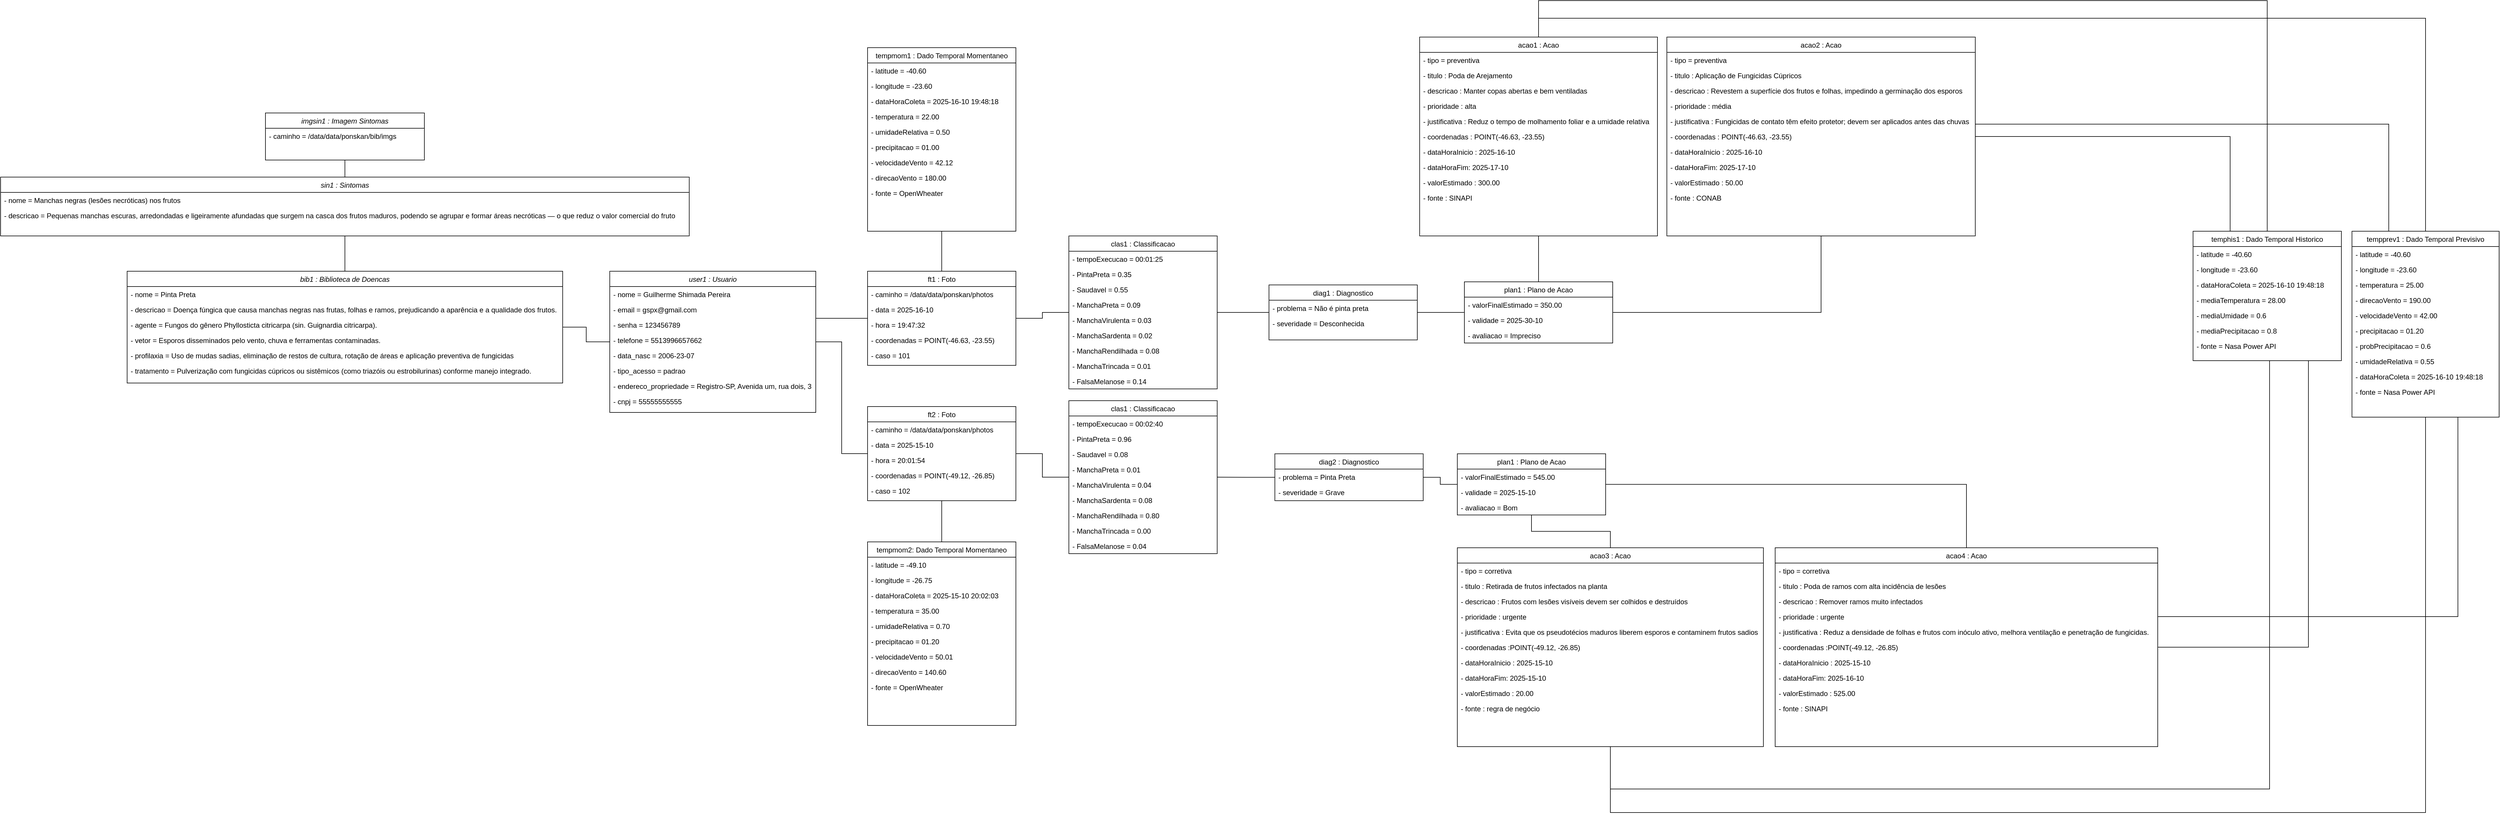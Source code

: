 <mxfile version="28.2.7">
  <diagram id="C5RBs43oDa-KdzZeNtuy" name="Page-1">
    <mxGraphModel dx="5127" dy="3042" grid="1" gridSize="10" guides="1" tooltips="1" connect="1" arrows="1" fold="1" page="1" pageScale="1" pageWidth="827" pageHeight="1169" math="0" shadow="0">
      <root>
        <mxCell id="WIyWlLk6GJQsqaUBKTNV-0" />
        <mxCell id="WIyWlLk6GJQsqaUBKTNV-1" parent="WIyWlLk6GJQsqaUBKTNV-0" />
        <mxCell id="57OLC-S-aYihDI3UGC5i-28" style="edgeStyle=orthogonalEdgeStyle;rounded=0;orthogonalLoop=1;jettySize=auto;html=1;endArrow=none;endFill=0;" parent="WIyWlLk6GJQsqaUBKTNV-1" source="zkfFHV4jXpPFQw0GAbJ--0" target="57OLC-S-aYihDI3UGC5i-22" edge="1">
          <mxGeometry relative="1" as="geometry" />
        </mxCell>
        <mxCell id="QdtZT5HFfQkPyaU6Wwgz-62" value="" style="edgeStyle=orthogonalEdgeStyle;rounded=0;orthogonalLoop=1;jettySize=auto;html=1;endArrow=none;endFill=0;" edge="1" parent="WIyWlLk6GJQsqaUBKTNV-1" source="zkfFHV4jXpPFQw0GAbJ--0" target="QdtZT5HFfQkPyaU6Wwgz-53">
          <mxGeometry relative="1" as="geometry" />
        </mxCell>
        <mxCell id="zkfFHV4jXpPFQw0GAbJ--0" value="user1 : Usuario" style="swimlane;fontStyle=2;align=center;verticalAlign=top;childLayout=stackLayout;horizontal=1;startSize=26;horizontalStack=0;resizeParent=1;resizeLast=0;collapsible=1;marginBottom=0;rounded=0;shadow=0;strokeWidth=1;" parent="WIyWlLk6GJQsqaUBKTNV-1" vertex="1">
          <mxGeometry x="70" y="120" width="350" height="240" as="geometry">
            <mxRectangle x="230" y="140" width="160" height="26" as="alternateBounds" />
          </mxGeometry>
        </mxCell>
        <mxCell id="zkfFHV4jXpPFQw0GAbJ--1" value="- nome = Guilherme Shimada Pereira" style="text;align=left;verticalAlign=top;spacingLeft=4;spacingRight=4;overflow=hidden;rotatable=0;points=[[0,0.5],[1,0.5]];portConstraint=eastwest;" parent="zkfFHV4jXpPFQw0GAbJ--0" vertex="1">
          <mxGeometry y="26" width="350" height="26" as="geometry" />
        </mxCell>
        <mxCell id="zkfFHV4jXpPFQw0GAbJ--2" value="- email = gspx@gmail.com" style="text;align=left;verticalAlign=top;spacingLeft=4;spacingRight=4;overflow=hidden;rotatable=0;points=[[0,0.5],[1,0.5]];portConstraint=eastwest;rounded=0;shadow=0;html=0;" parent="zkfFHV4jXpPFQw0GAbJ--0" vertex="1">
          <mxGeometry y="52" width="350" height="26" as="geometry" />
        </mxCell>
        <mxCell id="zkfFHV4jXpPFQw0GAbJ--3" value="- senha = 123456789" style="text;align=left;verticalAlign=top;spacingLeft=4;spacingRight=4;overflow=hidden;rotatable=0;points=[[0,0.5],[1,0.5]];portConstraint=eastwest;rounded=0;shadow=0;html=0;" parent="zkfFHV4jXpPFQw0GAbJ--0" vertex="1">
          <mxGeometry y="78" width="350" height="26" as="geometry" />
        </mxCell>
        <mxCell id="57OLC-S-aYihDI3UGC5i-0" value="- telefone = 5513996657662" style="text;align=left;verticalAlign=top;spacingLeft=4;spacingRight=4;overflow=hidden;rotatable=0;points=[[0,0.5],[1,0.5]];portConstraint=eastwest;rounded=0;shadow=0;html=0;" parent="zkfFHV4jXpPFQw0GAbJ--0" vertex="1">
          <mxGeometry y="104" width="350" height="26" as="geometry" />
        </mxCell>
        <mxCell id="57OLC-S-aYihDI3UGC5i-1" value="- data_nasc = 2006-23-07" style="text;align=left;verticalAlign=top;spacingLeft=4;spacingRight=4;overflow=hidden;rotatable=0;points=[[0,0.5],[1,0.5]];portConstraint=eastwest;rounded=0;shadow=0;html=0;" parent="zkfFHV4jXpPFQw0GAbJ--0" vertex="1">
          <mxGeometry y="130" width="350" height="26" as="geometry" />
        </mxCell>
        <mxCell id="57OLC-S-aYihDI3UGC5i-2" value="- tipo_acesso = padrao" style="text;align=left;verticalAlign=top;spacingLeft=4;spacingRight=4;overflow=hidden;rotatable=0;points=[[0,0.5],[1,0.5]];portConstraint=eastwest;rounded=0;shadow=0;html=0;" parent="zkfFHV4jXpPFQw0GAbJ--0" vertex="1">
          <mxGeometry y="156" width="350" height="26" as="geometry" />
        </mxCell>
        <mxCell id="57OLC-S-aYihDI3UGC5i-5" value="- endereco_propriedade = Registro-SP, Avenida um, rua dois, 3" style="text;align=left;verticalAlign=top;spacingLeft=4;spacingRight=4;overflow=hidden;rotatable=0;points=[[0,0.5],[1,0.5]];portConstraint=eastwest;rounded=0;shadow=0;html=0;" parent="zkfFHV4jXpPFQw0GAbJ--0" vertex="1">
          <mxGeometry y="182" width="350" height="26" as="geometry" />
        </mxCell>
        <mxCell id="57OLC-S-aYihDI3UGC5i-3" value="- cnpj = 55555555555" style="text;align=left;verticalAlign=top;spacingLeft=4;spacingRight=4;overflow=hidden;rotatable=0;points=[[0,0.5],[1,0.5]];portConstraint=eastwest;rounded=0;shadow=0;html=0;" parent="zkfFHV4jXpPFQw0GAbJ--0" vertex="1">
          <mxGeometry y="208" width="350" height="26" as="geometry" />
        </mxCell>
        <mxCell id="57OLC-S-aYihDI3UGC5i-18" value="" style="edgeStyle=orthogonalEdgeStyle;rounded=0;orthogonalLoop=1;jettySize=auto;html=1;endArrow=none;endFill=0;" parent="WIyWlLk6GJQsqaUBKTNV-1" source="zkfFHV4jXpPFQw0GAbJ--17" target="57OLC-S-aYihDI3UGC5i-12" edge="1">
          <mxGeometry relative="1" as="geometry" />
        </mxCell>
        <mxCell id="57OLC-S-aYihDI3UGC5i-63" value="" style="edgeStyle=orthogonalEdgeStyle;rounded=0;orthogonalLoop=1;jettySize=auto;html=1;endArrow=none;endFill=0;" parent="WIyWlLk6GJQsqaUBKTNV-1" source="zkfFHV4jXpPFQw0GAbJ--17" target="57OLC-S-aYihDI3UGC5i-57" edge="1">
          <mxGeometry relative="1" as="geometry" />
        </mxCell>
        <mxCell id="zkfFHV4jXpPFQw0GAbJ--17" value="ft1 : Foto" style="swimlane;fontStyle=0;align=center;verticalAlign=top;childLayout=stackLayout;horizontal=1;startSize=26;horizontalStack=0;resizeParent=1;resizeLast=0;collapsible=1;marginBottom=0;rounded=0;shadow=0;strokeWidth=1;" parent="WIyWlLk6GJQsqaUBKTNV-1" vertex="1">
          <mxGeometry x="508" y="120" width="252" height="160" as="geometry">
            <mxRectangle x="550" y="140" width="160" height="26" as="alternateBounds" />
          </mxGeometry>
        </mxCell>
        <mxCell id="zkfFHV4jXpPFQw0GAbJ--18" value="- caminho = /data/data/ponskan/photos" style="text;align=left;verticalAlign=top;spacingLeft=4;spacingRight=4;overflow=hidden;rotatable=0;points=[[0,0.5],[1,0.5]];portConstraint=eastwest;" parent="zkfFHV4jXpPFQw0GAbJ--17" vertex="1">
          <mxGeometry y="26" width="252" height="26" as="geometry" />
        </mxCell>
        <mxCell id="zkfFHV4jXpPFQw0GAbJ--19" value="- data = 2025-16-10" style="text;align=left;verticalAlign=top;spacingLeft=4;spacingRight=4;overflow=hidden;rotatable=0;points=[[0,0.5],[1,0.5]];portConstraint=eastwest;rounded=0;shadow=0;html=0;" parent="zkfFHV4jXpPFQw0GAbJ--17" vertex="1">
          <mxGeometry y="52" width="252" height="26" as="geometry" />
        </mxCell>
        <mxCell id="zkfFHV4jXpPFQw0GAbJ--20" value="- hora = 19:47:32" style="text;align=left;verticalAlign=top;spacingLeft=4;spacingRight=4;overflow=hidden;rotatable=0;points=[[0,0.5],[1,0.5]];portConstraint=eastwest;rounded=0;shadow=0;html=0;" parent="zkfFHV4jXpPFQw0GAbJ--17" vertex="1">
          <mxGeometry y="78" width="252" height="26" as="geometry" />
        </mxCell>
        <mxCell id="zkfFHV4jXpPFQw0GAbJ--21" value="- coordenadas = POINT(-46.63, -23.55)" style="text;align=left;verticalAlign=top;spacingLeft=4;spacingRight=4;overflow=hidden;rotatable=0;points=[[0,0.5],[1,0.5]];portConstraint=eastwest;rounded=0;shadow=0;html=0;" parent="zkfFHV4jXpPFQw0GAbJ--17" vertex="1">
          <mxGeometry y="104" width="252" height="26" as="geometry" />
        </mxCell>
        <mxCell id="zkfFHV4jXpPFQw0GAbJ--22" value="- caso = 101" style="text;align=left;verticalAlign=top;spacingLeft=4;spacingRight=4;overflow=hidden;rotatable=0;points=[[0,0.5],[1,0.5]];portConstraint=eastwest;rounded=0;shadow=0;html=0;" parent="zkfFHV4jXpPFQw0GAbJ--17" vertex="1">
          <mxGeometry y="130" width="252" height="26" as="geometry" />
        </mxCell>
        <mxCell id="zkfFHV4jXpPFQw0GAbJ--26" value="" style="endArrow=none;shadow=0;strokeWidth=1;rounded=0;curved=0;endFill=0;edgeStyle=elbowEdgeStyle;elbow=vertical;" parent="WIyWlLk6GJQsqaUBKTNV-1" source="zkfFHV4jXpPFQw0GAbJ--0" target="zkfFHV4jXpPFQw0GAbJ--17" edge="1">
          <mxGeometry x="0.5" y="41" relative="1" as="geometry">
            <mxPoint x="380" y="192" as="sourcePoint" />
            <mxPoint x="540" y="192" as="targetPoint" />
            <mxPoint x="-40" y="32" as="offset" />
          </mxGeometry>
        </mxCell>
        <mxCell id="57OLC-S-aYihDI3UGC5i-48" value="" style="edgeStyle=orthogonalEdgeStyle;rounded=0;orthogonalLoop=1;jettySize=auto;html=1;endArrow=none;endFill=0;" parent="WIyWlLk6GJQsqaUBKTNV-1" source="57OLC-S-aYihDI3UGC5i-12" target="57OLC-S-aYihDI3UGC5i-39" edge="1">
          <mxGeometry relative="1" as="geometry" />
        </mxCell>
        <mxCell id="57OLC-S-aYihDI3UGC5i-12" value="clas1 : Classificacao" style="swimlane;fontStyle=0;align=center;verticalAlign=top;childLayout=stackLayout;horizontal=1;startSize=26;horizontalStack=0;resizeParent=1;resizeLast=0;collapsible=1;marginBottom=0;rounded=0;shadow=0;strokeWidth=1;" parent="WIyWlLk6GJQsqaUBKTNV-1" vertex="1">
          <mxGeometry x="850" y="60" width="252" height="260" as="geometry">
            <mxRectangle x="550" y="140" width="160" height="26" as="alternateBounds" />
          </mxGeometry>
        </mxCell>
        <mxCell id="57OLC-S-aYihDI3UGC5i-13" value="- tempoExecucao = 00:01:25" style="text;align=left;verticalAlign=top;spacingLeft=4;spacingRight=4;overflow=hidden;rotatable=0;points=[[0,0.5],[1,0.5]];portConstraint=eastwest;" parent="57OLC-S-aYihDI3UGC5i-12" vertex="1">
          <mxGeometry y="26" width="252" height="26" as="geometry" />
        </mxCell>
        <mxCell id="57OLC-S-aYihDI3UGC5i-14" value="- PintaPreta = 0.35" style="text;align=left;verticalAlign=top;spacingLeft=4;spacingRight=4;overflow=hidden;rotatable=0;points=[[0,0.5],[1,0.5]];portConstraint=eastwest;rounded=0;shadow=0;html=0;" parent="57OLC-S-aYihDI3UGC5i-12" vertex="1">
          <mxGeometry y="52" width="252" height="26" as="geometry" />
        </mxCell>
        <mxCell id="57OLC-S-aYihDI3UGC5i-55" value="- Saudavel = 0.55" style="text;align=left;verticalAlign=top;spacingLeft=4;spacingRight=4;overflow=hidden;rotatable=0;points=[[0,0.5],[1,0.5]];portConstraint=eastwest;rounded=0;shadow=0;html=0;" parent="57OLC-S-aYihDI3UGC5i-12" vertex="1">
          <mxGeometry y="78" width="252" height="26" as="geometry" />
        </mxCell>
        <mxCell id="57OLC-S-aYihDI3UGC5i-15" value="- ManchaPreta = 0.09" style="text;align=left;verticalAlign=top;spacingLeft=4;spacingRight=4;overflow=hidden;rotatable=0;points=[[0,0.5],[1,0.5]];portConstraint=eastwest;rounded=0;shadow=0;html=0;" parent="57OLC-S-aYihDI3UGC5i-12" vertex="1">
          <mxGeometry y="104" width="252" height="26" as="geometry" />
        </mxCell>
        <mxCell id="57OLC-S-aYihDI3UGC5i-16" value="- ManchaVirulenta = 0.03" style="text;align=left;verticalAlign=top;spacingLeft=4;spacingRight=4;overflow=hidden;rotatable=0;points=[[0,0.5],[1,0.5]];portConstraint=eastwest;rounded=0;shadow=0;html=0;" parent="57OLC-S-aYihDI3UGC5i-12" vertex="1">
          <mxGeometry y="130" width="252" height="26" as="geometry" />
        </mxCell>
        <mxCell id="57OLC-S-aYihDI3UGC5i-17" value="- ManchaSardenta = 0.02" style="text;align=left;verticalAlign=top;spacingLeft=4;spacingRight=4;overflow=hidden;rotatable=0;points=[[0,0.5],[1,0.5]];portConstraint=eastwest;rounded=0;shadow=0;html=0;" parent="57OLC-S-aYihDI3UGC5i-12" vertex="1">
          <mxGeometry y="156" width="252" height="26" as="geometry" />
        </mxCell>
        <mxCell id="57OLC-S-aYihDI3UGC5i-19" value="- ManchaRendilhada = 0.08" style="text;align=left;verticalAlign=top;spacingLeft=4;spacingRight=4;overflow=hidden;rotatable=0;points=[[0,0.5],[1,0.5]];portConstraint=eastwest;rounded=0;shadow=0;html=0;" parent="57OLC-S-aYihDI3UGC5i-12" vertex="1">
          <mxGeometry y="182" width="252" height="26" as="geometry" />
        </mxCell>
        <mxCell id="57OLC-S-aYihDI3UGC5i-20" value="- ManchaTrincada = 0.01" style="text;align=left;verticalAlign=top;spacingLeft=4;spacingRight=4;overflow=hidden;rotatable=0;points=[[0,0.5],[1,0.5]];portConstraint=eastwest;rounded=0;shadow=0;html=0;" parent="57OLC-S-aYihDI3UGC5i-12" vertex="1">
          <mxGeometry y="208" width="252" height="26" as="geometry" />
        </mxCell>
        <mxCell id="57OLC-S-aYihDI3UGC5i-21" value="- FalsaMelanose = 0.14" style="text;align=left;verticalAlign=top;spacingLeft=4;spacingRight=4;overflow=hidden;rotatable=0;points=[[0,0.5],[1,0.5]];portConstraint=eastwest;rounded=0;shadow=0;html=0;" parent="57OLC-S-aYihDI3UGC5i-12" vertex="1">
          <mxGeometry y="234" width="252" height="26" as="geometry" />
        </mxCell>
        <mxCell id="57OLC-S-aYihDI3UGC5i-82" style="edgeStyle=orthogonalEdgeStyle;rounded=0;orthogonalLoop=1;jettySize=auto;html=1;endArrow=none;endFill=0;" parent="WIyWlLk6GJQsqaUBKTNV-1" source="57OLC-S-aYihDI3UGC5i-22" target="57OLC-S-aYihDI3UGC5i-70" edge="1">
          <mxGeometry relative="1" as="geometry" />
        </mxCell>
        <mxCell id="57OLC-S-aYihDI3UGC5i-22" value="ft2 : Foto" style="swimlane;fontStyle=0;align=center;verticalAlign=top;childLayout=stackLayout;horizontal=1;startSize=26;horizontalStack=0;resizeParent=1;resizeLast=0;collapsible=1;marginBottom=0;rounded=0;shadow=0;strokeWidth=1;" parent="WIyWlLk6GJQsqaUBKTNV-1" vertex="1">
          <mxGeometry x="508" y="350" width="252" height="160" as="geometry">
            <mxRectangle x="550" y="140" width="160" height="26" as="alternateBounds" />
          </mxGeometry>
        </mxCell>
        <mxCell id="57OLC-S-aYihDI3UGC5i-23" value="- caminho = /data/data/ponskan/photos" style="text;align=left;verticalAlign=top;spacingLeft=4;spacingRight=4;overflow=hidden;rotatable=0;points=[[0,0.5],[1,0.5]];portConstraint=eastwest;" parent="57OLC-S-aYihDI3UGC5i-22" vertex="1">
          <mxGeometry y="26" width="252" height="26" as="geometry" />
        </mxCell>
        <mxCell id="57OLC-S-aYihDI3UGC5i-24" value="- data = 2025-15-10" style="text;align=left;verticalAlign=top;spacingLeft=4;spacingRight=4;overflow=hidden;rotatable=0;points=[[0,0.5],[1,0.5]];portConstraint=eastwest;rounded=0;shadow=0;html=0;" parent="57OLC-S-aYihDI3UGC5i-22" vertex="1">
          <mxGeometry y="52" width="252" height="26" as="geometry" />
        </mxCell>
        <mxCell id="57OLC-S-aYihDI3UGC5i-25" value="- hora = 20:01:54" style="text;align=left;verticalAlign=top;spacingLeft=4;spacingRight=4;overflow=hidden;rotatable=0;points=[[0,0.5],[1,0.5]];portConstraint=eastwest;rounded=0;shadow=0;html=0;" parent="57OLC-S-aYihDI3UGC5i-22" vertex="1">
          <mxGeometry y="78" width="252" height="26" as="geometry" />
        </mxCell>
        <mxCell id="57OLC-S-aYihDI3UGC5i-26" value="- coordenadas = POINT(-49.12, -26.85)" style="text;align=left;verticalAlign=top;spacingLeft=4;spacingRight=4;overflow=hidden;rotatable=0;points=[[0,0.5],[1,0.5]];portConstraint=eastwest;rounded=0;shadow=0;html=0;" parent="57OLC-S-aYihDI3UGC5i-22" vertex="1">
          <mxGeometry y="104" width="252" height="26" as="geometry" />
        </mxCell>
        <mxCell id="57OLC-S-aYihDI3UGC5i-27" value="- caso = 102" style="text;align=left;verticalAlign=top;spacingLeft=4;spacingRight=4;overflow=hidden;rotatable=0;points=[[0,0.5],[1,0.5]];portConstraint=eastwest;rounded=0;shadow=0;html=0;" parent="57OLC-S-aYihDI3UGC5i-22" vertex="1">
          <mxGeometry y="130" width="252" height="26" as="geometry" />
        </mxCell>
        <mxCell id="57OLC-S-aYihDI3UGC5i-29" value="clas1 : Classificacao" style="swimlane;fontStyle=0;align=center;verticalAlign=top;childLayout=stackLayout;horizontal=1;startSize=26;horizontalStack=0;resizeParent=1;resizeLast=0;collapsible=1;marginBottom=0;rounded=0;shadow=0;strokeWidth=1;" parent="WIyWlLk6GJQsqaUBKTNV-1" vertex="1">
          <mxGeometry x="850" y="340" width="252" height="260" as="geometry">
            <mxRectangle x="550" y="140" width="160" height="26" as="alternateBounds" />
          </mxGeometry>
        </mxCell>
        <mxCell id="57OLC-S-aYihDI3UGC5i-30" value="- tempoExecucao = 00:02:40" style="text;align=left;verticalAlign=top;spacingLeft=4;spacingRight=4;overflow=hidden;rotatable=0;points=[[0,0.5],[1,0.5]];portConstraint=eastwest;" parent="57OLC-S-aYihDI3UGC5i-29" vertex="1">
          <mxGeometry y="26" width="252" height="26" as="geometry" />
        </mxCell>
        <mxCell id="57OLC-S-aYihDI3UGC5i-31" value="- PintaPreta = 0.96" style="text;align=left;verticalAlign=top;spacingLeft=4;spacingRight=4;overflow=hidden;rotatable=0;points=[[0,0.5],[1,0.5]];portConstraint=eastwest;rounded=0;shadow=0;html=0;" parent="57OLC-S-aYihDI3UGC5i-29" vertex="1">
          <mxGeometry y="52" width="252" height="26" as="geometry" />
        </mxCell>
        <mxCell id="57OLC-S-aYihDI3UGC5i-56" value="- Saudavel = 0.08" style="text;align=left;verticalAlign=top;spacingLeft=4;spacingRight=4;overflow=hidden;rotatable=0;points=[[0,0.5],[1,0.5]];portConstraint=eastwest;rounded=0;shadow=0;html=0;" parent="57OLC-S-aYihDI3UGC5i-29" vertex="1">
          <mxGeometry y="78" width="252" height="26" as="geometry" />
        </mxCell>
        <mxCell id="57OLC-S-aYihDI3UGC5i-32" value="- ManchaPreta = 0.01" style="text;align=left;verticalAlign=top;spacingLeft=4;spacingRight=4;overflow=hidden;rotatable=0;points=[[0,0.5],[1,0.5]];portConstraint=eastwest;rounded=0;shadow=0;html=0;" parent="57OLC-S-aYihDI3UGC5i-29" vertex="1">
          <mxGeometry y="104" width="252" height="26" as="geometry" />
        </mxCell>
        <mxCell id="57OLC-S-aYihDI3UGC5i-33" value="- ManchaVirulenta = 0.04" style="text;align=left;verticalAlign=top;spacingLeft=4;spacingRight=4;overflow=hidden;rotatable=0;points=[[0,0.5],[1,0.5]];portConstraint=eastwest;rounded=0;shadow=0;html=0;" parent="57OLC-S-aYihDI3UGC5i-29" vertex="1">
          <mxGeometry y="130" width="252" height="26" as="geometry" />
        </mxCell>
        <mxCell id="57OLC-S-aYihDI3UGC5i-34" value="- ManchaSardenta = 0.08" style="text;align=left;verticalAlign=top;spacingLeft=4;spacingRight=4;overflow=hidden;rotatable=0;points=[[0,0.5],[1,0.5]];portConstraint=eastwest;rounded=0;shadow=0;html=0;" parent="57OLC-S-aYihDI3UGC5i-29" vertex="1">
          <mxGeometry y="156" width="252" height="26" as="geometry" />
        </mxCell>
        <mxCell id="57OLC-S-aYihDI3UGC5i-35" value="- ManchaRendilhada = 0.80" style="text;align=left;verticalAlign=top;spacingLeft=4;spacingRight=4;overflow=hidden;rotatable=0;points=[[0,0.5],[1,0.5]];portConstraint=eastwest;rounded=0;shadow=0;html=0;" parent="57OLC-S-aYihDI3UGC5i-29" vertex="1">
          <mxGeometry y="182" width="252" height="26" as="geometry" />
        </mxCell>
        <mxCell id="57OLC-S-aYihDI3UGC5i-36" value="- ManchaTrincada = 0.00" style="text;align=left;verticalAlign=top;spacingLeft=4;spacingRight=4;overflow=hidden;rotatable=0;points=[[0,0.5],[1,0.5]];portConstraint=eastwest;rounded=0;shadow=0;html=0;" parent="57OLC-S-aYihDI3UGC5i-29" vertex="1">
          <mxGeometry y="208" width="252" height="26" as="geometry" />
        </mxCell>
        <mxCell id="57OLC-S-aYihDI3UGC5i-37" value="- FalsaMelanose = 0.04" style="text;align=left;verticalAlign=top;spacingLeft=4;spacingRight=4;overflow=hidden;rotatable=0;points=[[0,0.5],[1,0.5]];portConstraint=eastwest;rounded=0;shadow=0;html=0;" parent="57OLC-S-aYihDI3UGC5i-29" vertex="1">
          <mxGeometry y="234" width="252" height="26" as="geometry" />
        </mxCell>
        <mxCell id="57OLC-S-aYihDI3UGC5i-38" value="" style="edgeStyle=orthogonalEdgeStyle;rounded=0;orthogonalLoop=1;jettySize=auto;html=1;endArrow=none;endFill=0;" parent="WIyWlLk6GJQsqaUBKTNV-1" source="57OLC-S-aYihDI3UGC5i-22" target="57OLC-S-aYihDI3UGC5i-29" edge="1">
          <mxGeometry relative="1" as="geometry">
            <mxPoint x="820" y="200" as="sourcePoint" />
            <mxPoint x="910" y="200" as="targetPoint" />
          </mxGeometry>
        </mxCell>
        <mxCell id="57OLC-S-aYihDI3UGC5i-87" value="" style="edgeStyle=orthogonalEdgeStyle;rounded=0;orthogonalLoop=1;jettySize=auto;html=1;endArrow=none;endFill=0;" parent="WIyWlLk6GJQsqaUBKTNV-1" source="57OLC-S-aYihDI3UGC5i-39" target="57OLC-S-aYihDI3UGC5i-84" edge="1">
          <mxGeometry relative="1" as="geometry" />
        </mxCell>
        <mxCell id="57OLC-S-aYihDI3UGC5i-39" value="diag1 : Diagnostico" style="swimlane;fontStyle=0;align=center;verticalAlign=top;childLayout=stackLayout;horizontal=1;startSize=26;horizontalStack=0;resizeParent=1;resizeLast=0;collapsible=1;marginBottom=0;rounded=0;shadow=0;strokeWidth=1;" parent="WIyWlLk6GJQsqaUBKTNV-1" vertex="1">
          <mxGeometry x="1190" y="143.25" width="252" height="93.5" as="geometry">
            <mxRectangle x="550" y="140" width="160" height="26" as="alternateBounds" />
          </mxGeometry>
        </mxCell>
        <mxCell id="57OLC-S-aYihDI3UGC5i-40" value="- problema = Não é pinta preta" style="text;align=left;verticalAlign=top;spacingLeft=4;spacingRight=4;overflow=hidden;rotatable=0;points=[[0,0.5],[1,0.5]];portConstraint=eastwest;" parent="57OLC-S-aYihDI3UGC5i-39" vertex="1">
          <mxGeometry y="26" width="252" height="26" as="geometry" />
        </mxCell>
        <mxCell id="57OLC-S-aYihDI3UGC5i-41" value="- severidade = Desconhecida" style="text;align=left;verticalAlign=top;spacingLeft=4;spacingRight=4;overflow=hidden;rotatable=0;points=[[0,0.5],[1,0.5]];portConstraint=eastwest;rounded=0;shadow=0;html=0;" parent="57OLC-S-aYihDI3UGC5i-39" vertex="1">
          <mxGeometry y="52" width="252" height="26" as="geometry" />
        </mxCell>
        <mxCell id="57OLC-S-aYihDI3UGC5i-52" style="edgeStyle=orthogonalEdgeStyle;rounded=0;orthogonalLoop=1;jettySize=auto;html=1;endArrow=none;endFill=0;" parent="WIyWlLk6GJQsqaUBKTNV-1" source="57OLC-S-aYihDI3UGC5i-49" target="57OLC-S-aYihDI3UGC5i-29" edge="1">
          <mxGeometry relative="1" as="geometry" />
        </mxCell>
        <mxCell id="57OLC-S-aYihDI3UGC5i-49" value="diag2 : Diagnostico" style="swimlane;fontStyle=0;align=center;verticalAlign=top;childLayout=stackLayout;horizontal=1;startSize=26;horizontalStack=0;resizeParent=1;resizeLast=0;collapsible=1;marginBottom=0;rounded=0;shadow=0;strokeWidth=1;" parent="WIyWlLk6GJQsqaUBKTNV-1" vertex="1">
          <mxGeometry x="1200" y="430.25" width="252" height="79.75" as="geometry">
            <mxRectangle x="550" y="140" width="160" height="26" as="alternateBounds" />
          </mxGeometry>
        </mxCell>
        <mxCell id="57OLC-S-aYihDI3UGC5i-50" value="- problema = Pinta Preta" style="text;align=left;verticalAlign=top;spacingLeft=4;spacingRight=4;overflow=hidden;rotatable=0;points=[[0,0.5],[1,0.5]];portConstraint=eastwest;" parent="57OLC-S-aYihDI3UGC5i-49" vertex="1">
          <mxGeometry y="26" width="252" height="26" as="geometry" />
        </mxCell>
        <mxCell id="57OLC-S-aYihDI3UGC5i-51" value="- severidade = Grave" style="text;align=left;verticalAlign=top;spacingLeft=4;spacingRight=4;overflow=hidden;rotatable=0;points=[[0,0.5],[1,0.5]];portConstraint=eastwest;rounded=0;shadow=0;html=0;" parent="57OLC-S-aYihDI3UGC5i-49" vertex="1">
          <mxGeometry y="52" width="252" height="26" as="geometry" />
        </mxCell>
        <mxCell id="57OLC-S-aYihDI3UGC5i-57" value="tempmom1 : Dado Temporal Momentaneo" style="swimlane;fontStyle=0;align=center;verticalAlign=top;childLayout=stackLayout;horizontal=1;startSize=26;horizontalStack=0;resizeParent=1;resizeLast=0;collapsible=1;marginBottom=0;rounded=0;shadow=0;strokeWidth=1;" parent="WIyWlLk6GJQsqaUBKTNV-1" vertex="1">
          <mxGeometry x="508" y="-260" width="252" height="312" as="geometry">
            <mxRectangle x="550" y="140" width="160" height="26" as="alternateBounds" />
          </mxGeometry>
        </mxCell>
        <mxCell id="57OLC-S-aYihDI3UGC5i-58" value="- latitude = -40.60" style="text;align=left;verticalAlign=top;spacingLeft=4;spacingRight=4;overflow=hidden;rotatable=0;points=[[0,0.5],[1,0.5]];portConstraint=eastwest;" parent="57OLC-S-aYihDI3UGC5i-57" vertex="1">
          <mxGeometry y="26" width="252" height="26" as="geometry" />
        </mxCell>
        <mxCell id="57OLC-S-aYihDI3UGC5i-59" value="- longitude = -23.60" style="text;align=left;verticalAlign=top;spacingLeft=4;spacingRight=4;overflow=hidden;rotatable=0;points=[[0,0.5],[1,0.5]];portConstraint=eastwest;rounded=0;shadow=0;html=0;" parent="57OLC-S-aYihDI3UGC5i-57" vertex="1">
          <mxGeometry y="52" width="252" height="26" as="geometry" />
        </mxCell>
        <mxCell id="57OLC-S-aYihDI3UGC5i-60" value="- dataHoraColeta = 2025-16-10 19:48:18" style="text;align=left;verticalAlign=top;spacingLeft=4;spacingRight=4;overflow=hidden;rotatable=0;points=[[0,0.5],[1,0.5]];portConstraint=eastwest;rounded=0;shadow=0;html=0;" parent="57OLC-S-aYihDI3UGC5i-57" vertex="1">
          <mxGeometry y="78" width="252" height="26" as="geometry" />
        </mxCell>
        <mxCell id="57OLC-S-aYihDI3UGC5i-62" value="- temperatura = 22.00" style="text;align=left;verticalAlign=top;spacingLeft=4;spacingRight=4;overflow=hidden;rotatable=0;points=[[0,0.5],[1,0.5]];portConstraint=eastwest;rounded=0;shadow=0;html=0;" parent="57OLC-S-aYihDI3UGC5i-57" vertex="1">
          <mxGeometry y="104" width="252" height="26" as="geometry" />
        </mxCell>
        <mxCell id="57OLC-S-aYihDI3UGC5i-64" value="- umidadeRelativa = 0.50" style="text;align=left;verticalAlign=top;spacingLeft=4;spacingRight=4;overflow=hidden;rotatable=0;points=[[0,0.5],[1,0.5]];portConstraint=eastwest;rounded=0;shadow=0;html=0;" parent="57OLC-S-aYihDI3UGC5i-57" vertex="1">
          <mxGeometry y="130" width="252" height="26" as="geometry" />
        </mxCell>
        <mxCell id="57OLC-S-aYihDI3UGC5i-65" value="- precipitacao = 01.00" style="text;align=left;verticalAlign=top;spacingLeft=4;spacingRight=4;overflow=hidden;rotatable=0;points=[[0,0.5],[1,0.5]];portConstraint=eastwest;rounded=0;shadow=0;html=0;" parent="57OLC-S-aYihDI3UGC5i-57" vertex="1">
          <mxGeometry y="156" width="252" height="26" as="geometry" />
        </mxCell>
        <mxCell id="57OLC-S-aYihDI3UGC5i-66" value="- velocidadeVento = 42.12" style="text;align=left;verticalAlign=top;spacingLeft=4;spacingRight=4;overflow=hidden;rotatable=0;points=[[0,0.5],[1,0.5]];portConstraint=eastwest;rounded=0;shadow=0;html=0;" parent="57OLC-S-aYihDI3UGC5i-57" vertex="1">
          <mxGeometry y="182" width="252" height="26" as="geometry" />
        </mxCell>
        <mxCell id="57OLC-S-aYihDI3UGC5i-67" value="- direcaoVento = 180.00" style="text;align=left;verticalAlign=top;spacingLeft=4;spacingRight=4;overflow=hidden;rotatable=0;points=[[0,0.5],[1,0.5]];portConstraint=eastwest;rounded=0;shadow=0;html=0;" parent="57OLC-S-aYihDI3UGC5i-57" vertex="1">
          <mxGeometry y="208" width="252" height="26" as="geometry" />
        </mxCell>
        <mxCell id="57OLC-S-aYihDI3UGC5i-69" value="- fonte = OpenWheater" style="text;align=left;verticalAlign=top;spacingLeft=4;spacingRight=4;overflow=hidden;rotatable=0;points=[[0,0.5],[1,0.5]];portConstraint=eastwest;rounded=0;shadow=0;html=0;" parent="57OLC-S-aYihDI3UGC5i-57" vertex="1">
          <mxGeometry y="234" width="252" height="26" as="geometry" />
        </mxCell>
        <mxCell id="57OLC-S-aYihDI3UGC5i-70" value="tempmom2: Dado Temporal Momentaneo" style="swimlane;fontStyle=0;align=center;verticalAlign=top;childLayout=stackLayout;horizontal=1;startSize=26;horizontalStack=0;resizeParent=1;resizeLast=0;collapsible=1;marginBottom=0;rounded=0;shadow=0;strokeWidth=1;" parent="WIyWlLk6GJQsqaUBKTNV-1" vertex="1">
          <mxGeometry x="508" y="580" width="252" height="312" as="geometry">
            <mxRectangle x="550" y="140" width="160" height="26" as="alternateBounds" />
          </mxGeometry>
        </mxCell>
        <mxCell id="57OLC-S-aYihDI3UGC5i-71" value="- latitude = -49.10" style="text;align=left;verticalAlign=top;spacingLeft=4;spacingRight=4;overflow=hidden;rotatable=0;points=[[0,0.5],[1,0.5]];portConstraint=eastwest;" parent="57OLC-S-aYihDI3UGC5i-70" vertex="1">
          <mxGeometry y="26" width="252" height="26" as="geometry" />
        </mxCell>
        <mxCell id="57OLC-S-aYihDI3UGC5i-72" value="- longitude = -26.75" style="text;align=left;verticalAlign=top;spacingLeft=4;spacingRight=4;overflow=hidden;rotatable=0;points=[[0,0.5],[1,0.5]];portConstraint=eastwest;rounded=0;shadow=0;html=0;" parent="57OLC-S-aYihDI3UGC5i-70" vertex="1">
          <mxGeometry y="52" width="252" height="26" as="geometry" />
        </mxCell>
        <mxCell id="57OLC-S-aYihDI3UGC5i-73" value="- dataHoraColeta = 2025-15-10 20:02:03" style="text;align=left;verticalAlign=top;spacingLeft=4;spacingRight=4;overflow=hidden;rotatable=0;points=[[0,0.5],[1,0.5]];portConstraint=eastwest;rounded=0;shadow=0;html=0;" parent="57OLC-S-aYihDI3UGC5i-70" vertex="1">
          <mxGeometry y="78" width="252" height="26" as="geometry" />
        </mxCell>
        <mxCell id="57OLC-S-aYihDI3UGC5i-75" value="- temperatura = 35.00" style="text;align=left;verticalAlign=top;spacingLeft=4;spacingRight=4;overflow=hidden;rotatable=0;points=[[0,0.5],[1,0.5]];portConstraint=eastwest;rounded=0;shadow=0;html=0;" parent="57OLC-S-aYihDI3UGC5i-70" vertex="1">
          <mxGeometry y="104" width="252" height="26" as="geometry" />
        </mxCell>
        <mxCell id="57OLC-S-aYihDI3UGC5i-76" value="- umidadeRelativa = 0.70" style="text;align=left;verticalAlign=top;spacingLeft=4;spacingRight=4;overflow=hidden;rotatable=0;points=[[0,0.5],[1,0.5]];portConstraint=eastwest;rounded=0;shadow=0;html=0;" parent="57OLC-S-aYihDI3UGC5i-70" vertex="1">
          <mxGeometry y="130" width="252" height="26" as="geometry" />
        </mxCell>
        <mxCell id="57OLC-S-aYihDI3UGC5i-77" value="- precipitacao = 01.20" style="text;align=left;verticalAlign=top;spacingLeft=4;spacingRight=4;overflow=hidden;rotatable=0;points=[[0,0.5],[1,0.5]];portConstraint=eastwest;rounded=0;shadow=0;html=0;" parent="57OLC-S-aYihDI3UGC5i-70" vertex="1">
          <mxGeometry y="156" width="252" height="26" as="geometry" />
        </mxCell>
        <mxCell id="57OLC-S-aYihDI3UGC5i-78" value="- velocidadeVento = 50.01" style="text;align=left;verticalAlign=top;spacingLeft=4;spacingRight=4;overflow=hidden;rotatable=0;points=[[0,0.5],[1,0.5]];portConstraint=eastwest;rounded=0;shadow=0;html=0;" parent="57OLC-S-aYihDI3UGC5i-70" vertex="1">
          <mxGeometry y="182" width="252" height="26" as="geometry" />
        </mxCell>
        <mxCell id="57OLC-S-aYihDI3UGC5i-80" value="- direcaoVento = 140.60" style="text;align=left;verticalAlign=top;spacingLeft=4;spacingRight=4;overflow=hidden;rotatable=0;points=[[0,0.5],[1,0.5]];portConstraint=eastwest;rounded=0;shadow=0;html=0;" parent="57OLC-S-aYihDI3UGC5i-70" vertex="1">
          <mxGeometry y="208" width="252" height="26" as="geometry" />
        </mxCell>
        <mxCell id="57OLC-S-aYihDI3UGC5i-81" value="- fonte = OpenWheater" style="text;align=left;verticalAlign=top;spacingLeft=4;spacingRight=4;overflow=hidden;rotatable=0;points=[[0,0.5],[1,0.5]];portConstraint=eastwest;rounded=0;shadow=0;html=0;" parent="57OLC-S-aYihDI3UGC5i-70" vertex="1">
          <mxGeometry y="234" width="252" height="26" as="geometry" />
        </mxCell>
        <mxCell id="57OLC-S-aYihDI3UGC5i-93" value="" style="edgeStyle=orthogonalEdgeStyle;rounded=0;orthogonalLoop=1;jettySize=auto;html=1;endArrow=none;endFill=0;" parent="WIyWlLk6GJQsqaUBKTNV-1" source="57OLC-S-aYihDI3UGC5i-84" target="57OLC-S-aYihDI3UGC5i-89" edge="1">
          <mxGeometry relative="1" as="geometry" />
        </mxCell>
        <mxCell id="57OLC-S-aYihDI3UGC5i-129" style="edgeStyle=orthogonalEdgeStyle;rounded=0;orthogonalLoop=1;jettySize=auto;html=1;endArrow=none;endFill=0;" parent="WIyWlLk6GJQsqaUBKTNV-1" source="57OLC-S-aYihDI3UGC5i-84" target="57OLC-S-aYihDI3UGC5i-118" edge="1">
          <mxGeometry relative="1" as="geometry" />
        </mxCell>
        <mxCell id="57OLC-S-aYihDI3UGC5i-84" value="plan1 : Plano de Acao" style="swimlane;fontStyle=0;align=center;verticalAlign=top;childLayout=stackLayout;horizontal=1;startSize=26;horizontalStack=0;resizeParent=1;resizeLast=0;collapsible=1;marginBottom=0;rounded=0;shadow=0;strokeWidth=1;" parent="WIyWlLk6GJQsqaUBKTNV-1" vertex="1">
          <mxGeometry x="1522" y="138" width="252" height="104" as="geometry">
            <mxRectangle x="550" y="140" width="160" height="26" as="alternateBounds" />
          </mxGeometry>
        </mxCell>
        <mxCell id="57OLC-S-aYihDI3UGC5i-85" value="- valorFinalEstimado = 350.00 " style="text;align=left;verticalAlign=top;spacingLeft=4;spacingRight=4;overflow=hidden;rotatable=0;points=[[0,0.5],[1,0.5]];portConstraint=eastwest;" parent="57OLC-S-aYihDI3UGC5i-84" vertex="1">
          <mxGeometry y="26" width="252" height="26" as="geometry" />
        </mxCell>
        <mxCell id="57OLC-S-aYihDI3UGC5i-86" value="- validade = 2025-30-10" style="text;align=left;verticalAlign=top;spacingLeft=4;spacingRight=4;overflow=hidden;rotatable=0;points=[[0,0.5],[1,0.5]];portConstraint=eastwest;rounded=0;shadow=0;html=0;" parent="57OLC-S-aYihDI3UGC5i-84" vertex="1">
          <mxGeometry y="52" width="252" height="26" as="geometry" />
        </mxCell>
        <mxCell id="57OLC-S-aYihDI3UGC5i-88" value="- avaliacao = Impreciso" style="text;align=left;verticalAlign=top;spacingLeft=4;spacingRight=4;overflow=hidden;rotatable=0;points=[[0,0.5],[1,0.5]];portConstraint=eastwest;rounded=0;shadow=0;html=0;" parent="57OLC-S-aYihDI3UGC5i-84" vertex="1">
          <mxGeometry y="78" width="252" height="26" as="geometry" />
        </mxCell>
        <mxCell id="QdtZT5HFfQkPyaU6Wwgz-51" style="edgeStyle=orthogonalEdgeStyle;rounded=0;orthogonalLoop=1;jettySize=auto;html=1;entryX=0.5;entryY=0;entryDx=0;entryDy=0;endArrow=none;endFill=0;" edge="1" parent="WIyWlLk6GJQsqaUBKTNV-1" source="57OLC-S-aYihDI3UGC5i-89" target="QdtZT5HFfQkPyaU6Wwgz-0">
          <mxGeometry relative="1" as="geometry">
            <mxPoint x="2870" y="40" as="targetPoint" />
            <Array as="points">
              <mxPoint x="1648" y="-340" />
              <mxPoint x="2886" y="-340" />
            </Array>
          </mxGeometry>
        </mxCell>
        <mxCell id="QdtZT5HFfQkPyaU6Wwgz-52" style="edgeStyle=orthogonalEdgeStyle;rounded=0;orthogonalLoop=1;jettySize=auto;html=1;entryX=0.5;entryY=0;entryDx=0;entryDy=0;endArrow=none;endFill=0;" edge="1" parent="WIyWlLk6GJQsqaUBKTNV-1" source="57OLC-S-aYihDI3UGC5i-89" target="QdtZT5HFfQkPyaU6Wwgz-14">
          <mxGeometry relative="1" as="geometry">
            <Array as="points">
              <mxPoint x="1648" y="-310" />
              <mxPoint x="3155" y="-310" />
            </Array>
          </mxGeometry>
        </mxCell>
        <mxCell id="57OLC-S-aYihDI3UGC5i-89" value="acao1 : Acao" style="swimlane;fontStyle=0;align=center;verticalAlign=top;childLayout=stackLayout;horizontal=1;startSize=26;horizontalStack=0;resizeParent=1;resizeLast=0;collapsible=1;marginBottom=0;rounded=0;shadow=0;strokeWidth=1;" parent="WIyWlLk6GJQsqaUBKTNV-1" vertex="1">
          <mxGeometry x="1446" y="-278" width="404" height="338" as="geometry">
            <mxRectangle x="550" y="140" width="160" height="26" as="alternateBounds" />
          </mxGeometry>
        </mxCell>
        <mxCell id="57OLC-S-aYihDI3UGC5i-106" value="- tipo = preventiva" style="text;align=left;verticalAlign=top;spacingLeft=4;spacingRight=4;overflow=hidden;rotatable=0;points=[[0,0.5],[1,0.5]];portConstraint=eastwest;" parent="57OLC-S-aYihDI3UGC5i-89" vertex="1">
          <mxGeometry y="26" width="404" height="26" as="geometry" />
        </mxCell>
        <mxCell id="57OLC-S-aYihDI3UGC5i-107" value="- titulo : Poda de Arejamento" style="text;align=left;verticalAlign=top;spacingLeft=4;spacingRight=4;overflow=hidden;rotatable=0;points=[[0,0.5],[1,0.5]];portConstraint=eastwest;" parent="57OLC-S-aYihDI3UGC5i-89" vertex="1">
          <mxGeometry y="52" width="404" height="26" as="geometry" />
        </mxCell>
        <mxCell id="57OLC-S-aYihDI3UGC5i-108" value="- descricao : Manter copas abertas e bem ventiladas" style="text;align=left;verticalAlign=top;spacingLeft=4;spacingRight=4;overflow=hidden;rotatable=0;points=[[0,0.5],[1,0.5]];portConstraint=eastwest;" parent="57OLC-S-aYihDI3UGC5i-89" vertex="1">
          <mxGeometry y="78" width="404" height="26" as="geometry" />
        </mxCell>
        <mxCell id="57OLC-S-aYihDI3UGC5i-109" value="- prioridade : alta" style="text;align=left;verticalAlign=top;spacingLeft=4;spacingRight=4;overflow=hidden;rotatable=0;points=[[0,0.5],[1,0.5]];portConstraint=eastwest;" parent="57OLC-S-aYihDI3UGC5i-89" vertex="1">
          <mxGeometry y="104" width="404" height="26" as="geometry" />
        </mxCell>
        <mxCell id="57OLC-S-aYihDI3UGC5i-110" value="- justificativa : Reduz o tempo de molhamento foliar e a umidade relativa" style="text;align=left;verticalAlign=top;spacingLeft=4;spacingRight=4;overflow=hidden;rotatable=0;points=[[0,0.5],[1,0.5]];portConstraint=eastwest;" parent="57OLC-S-aYihDI3UGC5i-89" vertex="1">
          <mxGeometry y="130" width="404" height="26" as="geometry" />
        </mxCell>
        <mxCell id="57OLC-S-aYihDI3UGC5i-117" value="- coordenadas : POINT(-46.63, -23.55)" style="text;align=left;verticalAlign=top;spacingLeft=4;spacingRight=4;overflow=hidden;rotatable=0;points=[[0,0.5],[1,0.5]];portConstraint=eastwest;" parent="57OLC-S-aYihDI3UGC5i-89" vertex="1">
          <mxGeometry y="156" width="404" height="26" as="geometry" />
        </mxCell>
        <mxCell id="57OLC-S-aYihDI3UGC5i-113" value="- dataHoraInicio : 2025-16-10" style="text;align=left;verticalAlign=top;spacingLeft=4;spacingRight=4;overflow=hidden;rotatable=0;points=[[0,0.5],[1,0.5]];portConstraint=eastwest;" parent="57OLC-S-aYihDI3UGC5i-89" vertex="1">
          <mxGeometry y="182" width="404" height="26" as="geometry" />
        </mxCell>
        <mxCell id="57OLC-S-aYihDI3UGC5i-115" value="- dataHoraFim: 2025-17-10" style="text;align=left;verticalAlign=top;spacingLeft=4;spacingRight=4;overflow=hidden;rotatable=0;points=[[0,0.5],[1,0.5]];portConstraint=eastwest;" parent="57OLC-S-aYihDI3UGC5i-89" vertex="1">
          <mxGeometry y="208" width="404" height="26" as="geometry" />
        </mxCell>
        <mxCell id="57OLC-S-aYihDI3UGC5i-112" value="- valorEstimado : 300.00" style="text;align=left;verticalAlign=top;spacingLeft=4;spacingRight=4;overflow=hidden;rotatable=0;points=[[0,0.5],[1,0.5]];portConstraint=eastwest;" parent="57OLC-S-aYihDI3UGC5i-89" vertex="1">
          <mxGeometry y="234" width="404" height="26" as="geometry" />
        </mxCell>
        <mxCell id="57OLC-S-aYihDI3UGC5i-111" value="- fonte : SINAPI" style="text;align=left;verticalAlign=top;spacingLeft=4;spacingRight=4;overflow=hidden;rotatable=0;points=[[0,0.5],[1,0.5]];portConstraint=eastwest;" parent="57OLC-S-aYihDI3UGC5i-89" vertex="1">
          <mxGeometry y="260" width="404" height="26" as="geometry" />
        </mxCell>
        <mxCell id="QdtZT5HFfQkPyaU6Wwgz-49" style="edgeStyle=orthogonalEdgeStyle;rounded=0;orthogonalLoop=1;jettySize=auto;html=1;entryX=0.25;entryY=0;entryDx=0;entryDy=0;endArrow=none;endFill=0;" edge="1" parent="WIyWlLk6GJQsqaUBKTNV-1" source="57OLC-S-aYihDI3UGC5i-118" target="QdtZT5HFfQkPyaU6Wwgz-0">
          <mxGeometry relative="1" as="geometry" />
        </mxCell>
        <mxCell id="QdtZT5HFfQkPyaU6Wwgz-50" style="edgeStyle=orthogonalEdgeStyle;rounded=0;orthogonalLoop=1;jettySize=auto;html=1;entryX=0.25;entryY=0;entryDx=0;entryDy=0;endArrow=none;endFill=0;" edge="1" parent="WIyWlLk6GJQsqaUBKTNV-1" source="57OLC-S-aYihDI3UGC5i-118" target="QdtZT5HFfQkPyaU6Wwgz-14">
          <mxGeometry relative="1" as="geometry">
            <mxPoint x="2500" y="-100" as="targetPoint" />
            <Array as="points">
              <mxPoint x="3093" y="-130" />
            </Array>
          </mxGeometry>
        </mxCell>
        <mxCell id="57OLC-S-aYihDI3UGC5i-118" value="acao2 : Acao" style="swimlane;fontStyle=0;align=center;verticalAlign=top;childLayout=stackLayout;horizontal=1;startSize=26;horizontalStack=0;resizeParent=1;resizeLast=0;collapsible=1;marginBottom=0;rounded=0;shadow=0;strokeWidth=1;" parent="WIyWlLk6GJQsqaUBKTNV-1" vertex="1">
          <mxGeometry x="1866" y="-278" width="524" height="338" as="geometry">
            <mxRectangle x="550" y="140" width="160" height="26" as="alternateBounds" />
          </mxGeometry>
        </mxCell>
        <mxCell id="57OLC-S-aYihDI3UGC5i-119" value="- tipo = preventiva" style="text;align=left;verticalAlign=top;spacingLeft=4;spacingRight=4;overflow=hidden;rotatable=0;points=[[0,0.5],[1,0.5]];portConstraint=eastwest;" parent="57OLC-S-aYihDI3UGC5i-118" vertex="1">
          <mxGeometry y="26" width="524" height="26" as="geometry" />
        </mxCell>
        <mxCell id="57OLC-S-aYihDI3UGC5i-120" value="- titulo : Aplicação de Fungicidas Cúpricos " style="text;align=left;verticalAlign=top;spacingLeft=4;spacingRight=4;overflow=hidden;rotatable=0;points=[[0,0.5],[1,0.5]];portConstraint=eastwest;" parent="57OLC-S-aYihDI3UGC5i-118" vertex="1">
          <mxGeometry y="52" width="524" height="26" as="geometry" />
        </mxCell>
        <mxCell id="57OLC-S-aYihDI3UGC5i-121" value="- descricao : Revestem a superfície dos frutos e folhas, impedindo a germinação dos esporos" style="text;align=left;verticalAlign=top;spacingLeft=4;spacingRight=4;overflow=hidden;rotatable=0;points=[[0,0.5],[1,0.5]];portConstraint=eastwest;" parent="57OLC-S-aYihDI3UGC5i-118" vertex="1">
          <mxGeometry y="78" width="524" height="26" as="geometry" />
        </mxCell>
        <mxCell id="57OLC-S-aYihDI3UGC5i-122" value="- prioridade : média" style="text;align=left;verticalAlign=top;spacingLeft=4;spacingRight=4;overflow=hidden;rotatable=0;points=[[0,0.5],[1,0.5]];portConstraint=eastwest;" parent="57OLC-S-aYihDI3UGC5i-118" vertex="1">
          <mxGeometry y="104" width="524" height="26" as="geometry" />
        </mxCell>
        <mxCell id="57OLC-S-aYihDI3UGC5i-123" value="- justificativa : Fungicidas de contato têm efeito protetor; devem ser aplicados antes das chuvas" style="text;align=left;verticalAlign=top;spacingLeft=4;spacingRight=4;overflow=hidden;rotatable=0;points=[[0,0.5],[1,0.5]];portConstraint=eastwest;" parent="57OLC-S-aYihDI3UGC5i-118" vertex="1">
          <mxGeometry y="130" width="524" height="26" as="geometry" />
        </mxCell>
        <mxCell id="57OLC-S-aYihDI3UGC5i-124" value="- coordenadas : POINT(-46.63, -23.55)" style="text;align=left;verticalAlign=top;spacingLeft=4;spacingRight=4;overflow=hidden;rotatable=0;points=[[0,0.5],[1,0.5]];portConstraint=eastwest;" parent="57OLC-S-aYihDI3UGC5i-118" vertex="1">
          <mxGeometry y="156" width="524" height="26" as="geometry" />
        </mxCell>
        <mxCell id="57OLC-S-aYihDI3UGC5i-125" value="- dataHoraInicio : 2025-16-10" style="text;align=left;verticalAlign=top;spacingLeft=4;spacingRight=4;overflow=hidden;rotatable=0;points=[[0,0.5],[1,0.5]];portConstraint=eastwest;" parent="57OLC-S-aYihDI3UGC5i-118" vertex="1">
          <mxGeometry y="182" width="524" height="26" as="geometry" />
        </mxCell>
        <mxCell id="57OLC-S-aYihDI3UGC5i-126" value="- dataHoraFim: 2025-17-10" style="text;align=left;verticalAlign=top;spacingLeft=4;spacingRight=4;overflow=hidden;rotatable=0;points=[[0,0.5],[1,0.5]];portConstraint=eastwest;" parent="57OLC-S-aYihDI3UGC5i-118" vertex="1">
          <mxGeometry y="208" width="524" height="26" as="geometry" />
        </mxCell>
        <mxCell id="57OLC-S-aYihDI3UGC5i-127" value="- valorEstimado : 50.00" style="text;align=left;verticalAlign=top;spacingLeft=4;spacingRight=4;overflow=hidden;rotatable=0;points=[[0,0.5],[1,0.5]];portConstraint=eastwest;" parent="57OLC-S-aYihDI3UGC5i-118" vertex="1">
          <mxGeometry y="234" width="524" height="26" as="geometry" />
        </mxCell>
        <mxCell id="57OLC-S-aYihDI3UGC5i-128" value="- fonte : CONAB" style="text;align=left;verticalAlign=top;spacingLeft=4;spacingRight=4;overflow=hidden;rotatable=0;points=[[0,0.5],[1,0.5]];portConstraint=eastwest;" parent="57OLC-S-aYihDI3UGC5i-118" vertex="1">
          <mxGeometry y="260" width="524" height="26" as="geometry" />
        </mxCell>
        <mxCell id="57OLC-S-aYihDI3UGC5i-136" style="edgeStyle=orthogonalEdgeStyle;rounded=0;orthogonalLoop=1;jettySize=auto;html=1;endArrow=none;endFill=0;" parent="WIyWlLk6GJQsqaUBKTNV-1" source="57OLC-S-aYihDI3UGC5i-132" target="57OLC-S-aYihDI3UGC5i-49" edge="1">
          <mxGeometry relative="1" as="geometry" />
        </mxCell>
        <mxCell id="57OLC-S-aYihDI3UGC5i-148" style="edgeStyle=orthogonalEdgeStyle;rounded=0;orthogonalLoop=1;jettySize=auto;html=1;endArrow=none;endFill=0;" parent="WIyWlLk6GJQsqaUBKTNV-1" source="57OLC-S-aYihDI3UGC5i-132" target="57OLC-S-aYihDI3UGC5i-137" edge="1">
          <mxGeometry relative="1" as="geometry" />
        </mxCell>
        <mxCell id="57OLC-S-aYihDI3UGC5i-160" style="edgeStyle=orthogonalEdgeStyle;rounded=0;orthogonalLoop=1;jettySize=auto;html=1;endArrow=none;endFill=0;" parent="WIyWlLk6GJQsqaUBKTNV-1" source="57OLC-S-aYihDI3UGC5i-132" target="57OLC-S-aYihDI3UGC5i-149" edge="1">
          <mxGeometry relative="1" as="geometry" />
        </mxCell>
        <mxCell id="57OLC-S-aYihDI3UGC5i-132" value="plan1 : Plano de Acao" style="swimlane;fontStyle=0;align=center;verticalAlign=top;childLayout=stackLayout;horizontal=1;startSize=26;horizontalStack=0;resizeParent=1;resizeLast=0;collapsible=1;marginBottom=0;rounded=0;shadow=0;strokeWidth=1;" parent="WIyWlLk6GJQsqaUBKTNV-1" vertex="1">
          <mxGeometry x="1510" y="430.25" width="252" height="104" as="geometry">
            <mxRectangle x="550" y="140" width="160" height="26" as="alternateBounds" />
          </mxGeometry>
        </mxCell>
        <mxCell id="57OLC-S-aYihDI3UGC5i-133" value="- valorFinalEstimado = 545.00" style="text;align=left;verticalAlign=top;spacingLeft=4;spacingRight=4;overflow=hidden;rotatable=0;points=[[0,0.5],[1,0.5]];portConstraint=eastwest;" parent="57OLC-S-aYihDI3UGC5i-132" vertex="1">
          <mxGeometry y="26" width="252" height="26" as="geometry" />
        </mxCell>
        <mxCell id="57OLC-S-aYihDI3UGC5i-134" value="- validade = 2025-15-10" style="text;align=left;verticalAlign=top;spacingLeft=4;spacingRight=4;overflow=hidden;rotatable=0;points=[[0,0.5],[1,0.5]];portConstraint=eastwest;rounded=0;shadow=0;html=0;" parent="57OLC-S-aYihDI3UGC5i-132" vertex="1">
          <mxGeometry y="52" width="252" height="26" as="geometry" />
        </mxCell>
        <mxCell id="57OLC-S-aYihDI3UGC5i-135" value="- avaliacao = Bom" style="text;align=left;verticalAlign=top;spacingLeft=4;spacingRight=4;overflow=hidden;rotatable=0;points=[[0,0.5],[1,0.5]];portConstraint=eastwest;rounded=0;shadow=0;html=0;" parent="57OLC-S-aYihDI3UGC5i-132" vertex="1">
          <mxGeometry y="78" width="252" height="26" as="geometry" />
        </mxCell>
        <mxCell id="57OLC-S-aYihDI3UGC5i-137" value="acao3 : Acao" style="swimlane;fontStyle=0;align=center;verticalAlign=top;childLayout=stackLayout;horizontal=1;startSize=26;horizontalStack=0;resizeParent=1;resizeLast=0;collapsible=1;marginBottom=0;rounded=0;shadow=0;strokeWidth=1;" parent="WIyWlLk6GJQsqaUBKTNV-1" vertex="1">
          <mxGeometry x="1510" y="590" width="520" height="338" as="geometry">
            <mxRectangle x="550" y="140" width="160" height="26" as="alternateBounds" />
          </mxGeometry>
        </mxCell>
        <mxCell id="57OLC-S-aYihDI3UGC5i-138" value="- tipo = corretiva" style="text;align=left;verticalAlign=top;spacingLeft=4;spacingRight=4;overflow=hidden;rotatable=0;points=[[0,0.5],[1,0.5]];portConstraint=eastwest;" parent="57OLC-S-aYihDI3UGC5i-137" vertex="1">
          <mxGeometry y="26" width="520" height="26" as="geometry" />
        </mxCell>
        <mxCell id="57OLC-S-aYihDI3UGC5i-139" value="- titulo : Retirada de frutos infectados na planta" style="text;align=left;verticalAlign=top;spacingLeft=4;spacingRight=4;overflow=hidden;rotatable=0;points=[[0,0.5],[1,0.5]];portConstraint=eastwest;" parent="57OLC-S-aYihDI3UGC5i-137" vertex="1">
          <mxGeometry y="52" width="520" height="26" as="geometry" />
        </mxCell>
        <mxCell id="57OLC-S-aYihDI3UGC5i-140" value="- descricao : Frutos com lesões visíveis devem ser colhidos e destruídos" style="text;align=left;verticalAlign=top;spacingLeft=4;spacingRight=4;overflow=hidden;rotatable=0;points=[[0,0.5],[1,0.5]];portConstraint=eastwest;" parent="57OLC-S-aYihDI3UGC5i-137" vertex="1">
          <mxGeometry y="78" width="520" height="26" as="geometry" />
        </mxCell>
        <mxCell id="57OLC-S-aYihDI3UGC5i-141" value="- prioridade : urgente" style="text;align=left;verticalAlign=top;spacingLeft=4;spacingRight=4;overflow=hidden;rotatable=0;points=[[0,0.5],[1,0.5]];portConstraint=eastwest;" parent="57OLC-S-aYihDI3UGC5i-137" vertex="1">
          <mxGeometry y="104" width="520" height="26" as="geometry" />
        </mxCell>
        <mxCell id="57OLC-S-aYihDI3UGC5i-142" value="- justificativa : Evita que os pseudotécios maduros liberem esporos e contaminem frutos sadios" style="text;align=left;verticalAlign=top;spacingLeft=4;spacingRight=4;overflow=hidden;rotatable=0;points=[[0,0.5],[1,0.5]];portConstraint=eastwest;" parent="57OLC-S-aYihDI3UGC5i-137" vertex="1">
          <mxGeometry y="130" width="520" height="26" as="geometry" />
        </mxCell>
        <mxCell id="57OLC-S-aYihDI3UGC5i-143" value="- coordenadas :POINT(-49.12, -26.85)" style="text;align=left;verticalAlign=top;spacingLeft=4;spacingRight=4;overflow=hidden;rotatable=0;points=[[0,0.5],[1,0.5]];portConstraint=eastwest;" parent="57OLC-S-aYihDI3UGC5i-137" vertex="1">
          <mxGeometry y="156" width="520" height="26" as="geometry" />
        </mxCell>
        <mxCell id="57OLC-S-aYihDI3UGC5i-144" value="- dataHoraInicio : 2025-15-10" style="text;align=left;verticalAlign=top;spacingLeft=4;spacingRight=4;overflow=hidden;rotatable=0;points=[[0,0.5],[1,0.5]];portConstraint=eastwest;" parent="57OLC-S-aYihDI3UGC5i-137" vertex="1">
          <mxGeometry y="182" width="520" height="26" as="geometry" />
        </mxCell>
        <mxCell id="57OLC-S-aYihDI3UGC5i-145" value="- dataHoraFim: 2025-15-10" style="text;align=left;verticalAlign=top;spacingLeft=4;spacingRight=4;overflow=hidden;rotatable=0;points=[[0,0.5],[1,0.5]];portConstraint=eastwest;" parent="57OLC-S-aYihDI3UGC5i-137" vertex="1">
          <mxGeometry y="208" width="520" height="26" as="geometry" />
        </mxCell>
        <mxCell id="57OLC-S-aYihDI3UGC5i-146" value="- valorEstimado : 20.00" style="text;align=left;verticalAlign=top;spacingLeft=4;spacingRight=4;overflow=hidden;rotatable=0;points=[[0,0.5],[1,0.5]];portConstraint=eastwest;" parent="57OLC-S-aYihDI3UGC5i-137" vertex="1">
          <mxGeometry y="234" width="520" height="26" as="geometry" />
        </mxCell>
        <mxCell id="57OLC-S-aYihDI3UGC5i-147" value="- fonte : regra de negócio" style="text;align=left;verticalAlign=top;spacingLeft=4;spacingRight=4;overflow=hidden;rotatable=0;points=[[0,0.5],[1,0.5]];portConstraint=eastwest;" parent="57OLC-S-aYihDI3UGC5i-137" vertex="1">
          <mxGeometry y="260" width="520" height="26" as="geometry" />
        </mxCell>
        <mxCell id="57OLC-S-aYihDI3UGC5i-149" value="acao4 : Acao" style="swimlane;fontStyle=0;align=center;verticalAlign=top;childLayout=stackLayout;horizontal=1;startSize=26;horizontalStack=0;resizeParent=1;resizeLast=0;collapsible=1;marginBottom=0;rounded=0;shadow=0;strokeWidth=1;" parent="WIyWlLk6GJQsqaUBKTNV-1" vertex="1">
          <mxGeometry x="2050" y="590" width="650" height="338" as="geometry">
            <mxRectangle x="550" y="140" width="160" height="26" as="alternateBounds" />
          </mxGeometry>
        </mxCell>
        <mxCell id="57OLC-S-aYihDI3UGC5i-150" value="- tipo = corretiva" style="text;align=left;verticalAlign=top;spacingLeft=4;spacingRight=4;overflow=hidden;rotatable=0;points=[[0,0.5],[1,0.5]];portConstraint=eastwest;" parent="57OLC-S-aYihDI3UGC5i-149" vertex="1">
          <mxGeometry y="26" width="650" height="26" as="geometry" />
        </mxCell>
        <mxCell id="57OLC-S-aYihDI3UGC5i-151" value="- titulo : Poda de ramos com alta incidência de lesões" style="text;align=left;verticalAlign=top;spacingLeft=4;spacingRight=4;overflow=hidden;rotatable=0;points=[[0,0.5],[1,0.5]];portConstraint=eastwest;" parent="57OLC-S-aYihDI3UGC5i-149" vertex="1">
          <mxGeometry y="52" width="650" height="26" as="geometry" />
        </mxCell>
        <mxCell id="57OLC-S-aYihDI3UGC5i-152" value="- descricao : Remover ramos muito infectados" style="text;align=left;verticalAlign=top;spacingLeft=4;spacingRight=4;overflow=hidden;rotatable=0;points=[[0,0.5],[1,0.5]];portConstraint=eastwest;" parent="57OLC-S-aYihDI3UGC5i-149" vertex="1">
          <mxGeometry y="78" width="650" height="26" as="geometry" />
        </mxCell>
        <mxCell id="57OLC-S-aYihDI3UGC5i-153" value="- prioridade : urgente" style="text;align=left;verticalAlign=top;spacingLeft=4;spacingRight=4;overflow=hidden;rotatable=0;points=[[0,0.5],[1,0.5]];portConstraint=eastwest;" parent="57OLC-S-aYihDI3UGC5i-149" vertex="1">
          <mxGeometry y="104" width="650" height="26" as="geometry" />
        </mxCell>
        <mxCell id="57OLC-S-aYihDI3UGC5i-154" value="- justificativa : Reduz a densidade de folhas e frutos com inóculo ativo, melhora ventilação e penetração de fungicidas." style="text;align=left;verticalAlign=top;spacingLeft=4;spacingRight=4;overflow=hidden;rotatable=0;points=[[0,0.5],[1,0.5]];portConstraint=eastwest;" parent="57OLC-S-aYihDI3UGC5i-149" vertex="1">
          <mxGeometry y="130" width="650" height="26" as="geometry" />
        </mxCell>
        <mxCell id="57OLC-S-aYihDI3UGC5i-155" value="- coordenadas :POINT(-49.12, -26.85)" style="text;align=left;verticalAlign=top;spacingLeft=4;spacingRight=4;overflow=hidden;rotatable=0;points=[[0,0.5],[1,0.5]];portConstraint=eastwest;" parent="57OLC-S-aYihDI3UGC5i-149" vertex="1">
          <mxGeometry y="156" width="650" height="26" as="geometry" />
        </mxCell>
        <mxCell id="57OLC-S-aYihDI3UGC5i-156" value="- dataHoraInicio : 2025-15-10" style="text;align=left;verticalAlign=top;spacingLeft=4;spacingRight=4;overflow=hidden;rotatable=0;points=[[0,0.5],[1,0.5]];portConstraint=eastwest;" parent="57OLC-S-aYihDI3UGC5i-149" vertex="1">
          <mxGeometry y="182" width="650" height="26" as="geometry" />
        </mxCell>
        <mxCell id="57OLC-S-aYihDI3UGC5i-157" value="- dataHoraFim: 2025-16-10" style="text;align=left;verticalAlign=top;spacingLeft=4;spacingRight=4;overflow=hidden;rotatable=0;points=[[0,0.5],[1,0.5]];portConstraint=eastwest;" parent="57OLC-S-aYihDI3UGC5i-149" vertex="1">
          <mxGeometry y="208" width="650" height="26" as="geometry" />
        </mxCell>
        <mxCell id="57OLC-S-aYihDI3UGC5i-158" value="- valorEstimado : 525.00" style="text;align=left;verticalAlign=top;spacingLeft=4;spacingRight=4;overflow=hidden;rotatable=0;points=[[0,0.5],[1,0.5]];portConstraint=eastwest;" parent="57OLC-S-aYihDI3UGC5i-149" vertex="1">
          <mxGeometry y="234" width="650" height="26" as="geometry" />
        </mxCell>
        <mxCell id="57OLC-S-aYihDI3UGC5i-159" value="- fonte : SINAPI" style="text;align=left;verticalAlign=top;spacingLeft=4;spacingRight=4;overflow=hidden;rotatable=0;points=[[0,0.5],[1,0.5]];portConstraint=eastwest;" parent="57OLC-S-aYihDI3UGC5i-149" vertex="1">
          <mxGeometry y="260" width="650" height="26" as="geometry" />
        </mxCell>
        <mxCell id="QdtZT5HFfQkPyaU6Wwgz-0" value="temphis1 : Dado Temporal Historico" style="swimlane;fontStyle=0;align=center;verticalAlign=top;childLayout=stackLayout;horizontal=1;startSize=26;horizontalStack=0;resizeParent=1;resizeLast=0;collapsible=1;marginBottom=0;rounded=0;shadow=0;strokeWidth=1;" vertex="1" parent="WIyWlLk6GJQsqaUBKTNV-1">
          <mxGeometry x="2760" y="52" width="252" height="220" as="geometry">
            <mxRectangle x="550" y="140" width="160" height="26" as="alternateBounds" />
          </mxGeometry>
        </mxCell>
        <mxCell id="QdtZT5HFfQkPyaU6Wwgz-1" value="- latitude = -40.60" style="text;align=left;verticalAlign=top;spacingLeft=4;spacingRight=4;overflow=hidden;rotatable=0;points=[[0,0.5],[1,0.5]];portConstraint=eastwest;" vertex="1" parent="QdtZT5HFfQkPyaU6Wwgz-0">
          <mxGeometry y="26" width="252" height="26" as="geometry" />
        </mxCell>
        <mxCell id="QdtZT5HFfQkPyaU6Wwgz-2" value="- longitude = -23.60" style="text;align=left;verticalAlign=top;spacingLeft=4;spacingRight=4;overflow=hidden;rotatable=0;points=[[0,0.5],[1,0.5]];portConstraint=eastwest;rounded=0;shadow=0;html=0;" vertex="1" parent="QdtZT5HFfQkPyaU6Wwgz-0">
          <mxGeometry y="52" width="252" height="26" as="geometry" />
        </mxCell>
        <mxCell id="QdtZT5HFfQkPyaU6Wwgz-3" value="- dataHoraColeta = 2025-16-10 19:48:18" style="text;align=left;verticalAlign=top;spacingLeft=4;spacingRight=4;overflow=hidden;rotatable=0;points=[[0,0.5],[1,0.5]];portConstraint=eastwest;rounded=0;shadow=0;html=0;" vertex="1" parent="QdtZT5HFfQkPyaU6Wwgz-0">
          <mxGeometry y="78" width="252" height="26" as="geometry" />
        </mxCell>
        <mxCell id="QdtZT5HFfQkPyaU6Wwgz-11" value="- mediaTemperatura = 28.00" style="text;align=left;verticalAlign=top;spacingLeft=4;spacingRight=4;overflow=hidden;rotatable=0;points=[[0,0.5],[1,0.5]];portConstraint=eastwest;rounded=0;shadow=0;html=0;" vertex="1" parent="QdtZT5HFfQkPyaU6Wwgz-0">
          <mxGeometry y="104" width="252" height="26" as="geometry" />
        </mxCell>
        <mxCell id="QdtZT5HFfQkPyaU6Wwgz-12" value="- mediaUmidade = 0.6" style="text;align=left;verticalAlign=top;spacingLeft=4;spacingRight=4;overflow=hidden;rotatable=0;points=[[0,0.5],[1,0.5]];portConstraint=eastwest;rounded=0;shadow=0;html=0;" vertex="1" parent="QdtZT5HFfQkPyaU6Wwgz-0">
          <mxGeometry y="130" width="252" height="26" as="geometry" />
        </mxCell>
        <mxCell id="QdtZT5HFfQkPyaU6Wwgz-13" value="- mediaPrecipitacao = 0.8" style="text;align=left;verticalAlign=top;spacingLeft=4;spacingRight=4;overflow=hidden;rotatable=0;points=[[0,0.5],[1,0.5]];portConstraint=eastwest;rounded=0;shadow=0;html=0;" vertex="1" parent="QdtZT5HFfQkPyaU6Wwgz-0">
          <mxGeometry y="156" width="252" height="26" as="geometry" />
        </mxCell>
        <mxCell id="QdtZT5HFfQkPyaU6Wwgz-10" value="- fonte = Nasa Power API" style="text;align=left;verticalAlign=top;spacingLeft=4;spacingRight=4;overflow=hidden;rotatable=0;points=[[0,0.5],[1,0.5]];portConstraint=eastwest;rounded=0;shadow=0;html=0;" vertex="1" parent="QdtZT5HFfQkPyaU6Wwgz-0">
          <mxGeometry y="182" width="252" height="26" as="geometry" />
        </mxCell>
        <mxCell id="QdtZT5HFfQkPyaU6Wwgz-14" value="tempprev1 : Dado Temporal Previsivo" style="swimlane;fontStyle=0;align=center;verticalAlign=top;childLayout=stackLayout;horizontal=1;startSize=26;horizontalStack=0;resizeParent=1;resizeLast=0;collapsible=1;marginBottom=0;rounded=0;shadow=0;strokeWidth=1;" vertex="1" parent="WIyWlLk6GJQsqaUBKTNV-1">
          <mxGeometry x="3030" y="52" width="250" height="316" as="geometry">
            <mxRectangle x="550" y="140" width="160" height="26" as="alternateBounds" />
          </mxGeometry>
        </mxCell>
        <mxCell id="QdtZT5HFfQkPyaU6Wwgz-15" value="- latitude = -40.60" style="text;align=left;verticalAlign=top;spacingLeft=4;spacingRight=4;overflow=hidden;rotatable=0;points=[[0,0.5],[1,0.5]];portConstraint=eastwest;" vertex="1" parent="QdtZT5HFfQkPyaU6Wwgz-14">
          <mxGeometry y="26" width="250" height="26" as="geometry" />
        </mxCell>
        <mxCell id="QdtZT5HFfQkPyaU6Wwgz-16" value="- longitude = -23.60" style="text;align=left;verticalAlign=top;spacingLeft=4;spacingRight=4;overflow=hidden;rotatable=0;points=[[0,0.5],[1,0.5]];portConstraint=eastwest;rounded=0;shadow=0;html=0;" vertex="1" parent="QdtZT5HFfQkPyaU6Wwgz-14">
          <mxGeometry y="52" width="250" height="26" as="geometry" />
        </mxCell>
        <mxCell id="QdtZT5HFfQkPyaU6Wwgz-28" value="- temperatura = 25.00" style="text;align=left;verticalAlign=top;spacingLeft=4;spacingRight=4;overflow=hidden;rotatable=0;points=[[0,0.5],[1,0.5]];portConstraint=eastwest;rounded=0;shadow=0;html=0;" vertex="1" parent="QdtZT5HFfQkPyaU6Wwgz-14">
          <mxGeometry y="78" width="250" height="26" as="geometry" />
        </mxCell>
        <mxCell id="QdtZT5HFfQkPyaU6Wwgz-32" value="- direcaoVento = 190.00" style="text;align=left;verticalAlign=top;spacingLeft=4;spacingRight=4;overflow=hidden;rotatable=0;points=[[0,0.5],[1,0.5]];portConstraint=eastwest;rounded=0;shadow=0;html=0;" vertex="1" parent="QdtZT5HFfQkPyaU6Wwgz-14">
          <mxGeometry y="104" width="250" height="26" as="geometry" />
        </mxCell>
        <mxCell id="QdtZT5HFfQkPyaU6Wwgz-31" value="- velocidadeVento = 42.00" style="text;align=left;verticalAlign=top;spacingLeft=4;spacingRight=4;overflow=hidden;rotatable=0;points=[[0,0.5],[1,0.5]];portConstraint=eastwest;rounded=0;shadow=0;html=0;" vertex="1" parent="QdtZT5HFfQkPyaU6Wwgz-14">
          <mxGeometry y="130" width="250" height="26" as="geometry" />
        </mxCell>
        <mxCell id="QdtZT5HFfQkPyaU6Wwgz-30" value="- precipitacao = 01.20" style="text;align=left;verticalAlign=top;spacingLeft=4;spacingRight=4;overflow=hidden;rotatable=0;points=[[0,0.5],[1,0.5]];portConstraint=eastwest;rounded=0;shadow=0;html=0;" vertex="1" parent="QdtZT5HFfQkPyaU6Wwgz-14">
          <mxGeometry y="156" width="250" height="26" as="geometry" />
        </mxCell>
        <mxCell id="QdtZT5HFfQkPyaU6Wwgz-33" value="- probPrecipitacao = 0.6" style="text;align=left;verticalAlign=top;spacingLeft=4;spacingRight=4;overflow=hidden;rotatable=0;points=[[0,0.5],[1,0.5]];portConstraint=eastwest;rounded=0;shadow=0;html=0;" vertex="1" parent="QdtZT5HFfQkPyaU6Wwgz-14">
          <mxGeometry y="182" width="250" height="26" as="geometry" />
        </mxCell>
        <mxCell id="QdtZT5HFfQkPyaU6Wwgz-29" value="- umidadeRelativa = 0.55" style="text;align=left;verticalAlign=top;spacingLeft=4;spacingRight=4;overflow=hidden;rotatable=0;points=[[0,0.5],[1,0.5]];portConstraint=eastwest;rounded=0;shadow=0;html=0;" vertex="1" parent="QdtZT5HFfQkPyaU6Wwgz-14">
          <mxGeometry y="208" width="250" height="26" as="geometry" />
        </mxCell>
        <mxCell id="QdtZT5HFfQkPyaU6Wwgz-17" value="- dataHoraColeta = 2025-16-10 19:48:18" style="text;align=left;verticalAlign=top;spacingLeft=4;spacingRight=4;overflow=hidden;rotatable=0;points=[[0,0.5],[1,0.5]];portConstraint=eastwest;rounded=0;shadow=0;html=0;" vertex="1" parent="QdtZT5HFfQkPyaU6Wwgz-14">
          <mxGeometry y="234" width="250" height="26" as="geometry" />
        </mxCell>
        <mxCell id="QdtZT5HFfQkPyaU6Wwgz-21" value="- fonte = Nasa Power API" style="text;align=left;verticalAlign=top;spacingLeft=4;spacingRight=4;overflow=hidden;rotatable=0;points=[[0,0.5],[1,0.5]];portConstraint=eastwest;rounded=0;shadow=0;html=0;" vertex="1" parent="QdtZT5HFfQkPyaU6Wwgz-14">
          <mxGeometry y="260" width="250" height="50" as="geometry" />
        </mxCell>
        <mxCell id="QdtZT5HFfQkPyaU6Wwgz-38" style="edgeStyle=orthogonalEdgeStyle;rounded=0;orthogonalLoop=1;jettySize=auto;html=1;endArrow=none;endFill=0;exitX=1;exitY=0.5;exitDx=0;exitDy=0;" edge="1" parent="WIyWlLk6GJQsqaUBKTNV-1" source="57OLC-S-aYihDI3UGC5i-155" target="QdtZT5HFfQkPyaU6Wwgz-0">
          <mxGeometry relative="1" as="geometry">
            <mxPoint x="3566" y="940" as="targetPoint" />
            <mxPoint x="2380" y="1248" as="sourcePoint" />
            <Array as="points">
              <mxPoint x="2956" y="759" />
            </Array>
          </mxGeometry>
        </mxCell>
        <mxCell id="QdtZT5HFfQkPyaU6Wwgz-41" style="edgeStyle=orthogonalEdgeStyle;rounded=0;orthogonalLoop=1;jettySize=auto;html=1;endArrow=none;endFill=0;exitX=0.5;exitY=1;exitDx=0;exitDy=0;" edge="1" parent="WIyWlLk6GJQsqaUBKTNV-1" source="57OLC-S-aYihDI3UGC5i-137">
          <mxGeometry relative="1" as="geometry">
            <mxPoint x="2890" y="272" as="targetPoint" />
            <mxPoint x="2830" y="1158" as="sourcePoint" />
            <Array as="points">
              <mxPoint x="1770" y="1000" />
              <mxPoint x="2890" y="1000" />
              <mxPoint x="2890" y="272" />
            </Array>
          </mxGeometry>
        </mxCell>
        <mxCell id="QdtZT5HFfQkPyaU6Wwgz-45" style="edgeStyle=orthogonalEdgeStyle;rounded=0;orthogonalLoop=1;jettySize=auto;html=1;endArrow=none;endFill=0;exitX=1;exitY=0.5;exitDx=0;exitDy=0;" edge="1" parent="WIyWlLk6GJQsqaUBKTNV-1" source="57OLC-S-aYihDI3UGC5i-153">
          <mxGeometry relative="1" as="geometry">
            <mxPoint x="3210" y="368" as="targetPoint" />
            <mxPoint x="2950" y="819" as="sourcePoint" />
            <Array as="points">
              <mxPoint x="3210" y="707" />
            </Array>
          </mxGeometry>
        </mxCell>
        <mxCell id="QdtZT5HFfQkPyaU6Wwgz-46" style="edgeStyle=orthogonalEdgeStyle;rounded=0;orthogonalLoop=1;jettySize=auto;html=1;endArrow=none;endFill=0;exitX=0.5;exitY=1;exitDx=0;exitDy=0;entryX=0.5;entryY=1;entryDx=0;entryDy=0;" edge="1" parent="WIyWlLk6GJQsqaUBKTNV-1" source="57OLC-S-aYihDI3UGC5i-137" target="QdtZT5HFfQkPyaU6Wwgz-14">
          <mxGeometry relative="1" as="geometry">
            <mxPoint x="3180" y="250" as="targetPoint" />
            <mxPoint x="1970" y="1118" as="sourcePoint" />
            <Array as="points">
              <mxPoint x="1770" y="1040" />
              <mxPoint x="3155" y="1040" />
            </Array>
          </mxGeometry>
        </mxCell>
        <mxCell id="QdtZT5HFfQkPyaU6Wwgz-75" value="" style="edgeStyle=orthogonalEdgeStyle;rounded=0;orthogonalLoop=1;jettySize=auto;html=1;endArrow=none;endFill=0;" edge="1" parent="WIyWlLk6GJQsqaUBKTNV-1" source="QdtZT5HFfQkPyaU6Wwgz-53" target="QdtZT5HFfQkPyaU6Wwgz-68">
          <mxGeometry relative="1" as="geometry" />
        </mxCell>
        <mxCell id="QdtZT5HFfQkPyaU6Wwgz-53" value="bib1 : Biblioteca de Doencas" style="swimlane;fontStyle=2;align=center;verticalAlign=top;childLayout=stackLayout;horizontal=1;startSize=26;horizontalStack=0;resizeParent=1;resizeLast=0;collapsible=1;marginBottom=0;rounded=0;shadow=0;strokeWidth=1;" vertex="1" parent="WIyWlLk6GJQsqaUBKTNV-1">
          <mxGeometry x="-750" y="120" width="740" height="190" as="geometry">
            <mxRectangle x="230" y="140" width="160" height="26" as="alternateBounds" />
          </mxGeometry>
        </mxCell>
        <mxCell id="QdtZT5HFfQkPyaU6Wwgz-54" value="- nome = Pinta Preta" style="text;align=left;verticalAlign=top;spacingLeft=4;spacingRight=4;overflow=hidden;rotatable=0;points=[[0,0.5],[1,0.5]];portConstraint=eastwest;" vertex="1" parent="QdtZT5HFfQkPyaU6Wwgz-53">
          <mxGeometry y="26" width="740" height="26" as="geometry" />
        </mxCell>
        <mxCell id="QdtZT5HFfQkPyaU6Wwgz-64" value="- descricao = Doença fúngica que causa manchas negras nas frutas, folhas e ramos, prejudicando a aparência e a qualidade dos frutos." style="text;align=left;verticalAlign=top;spacingLeft=4;spacingRight=4;overflow=hidden;rotatable=0;points=[[0,0.5],[1,0.5]];portConstraint=eastwest;rounded=0;shadow=0;html=0;" vertex="1" parent="QdtZT5HFfQkPyaU6Wwgz-53">
          <mxGeometry y="52" width="740" height="26" as="geometry" />
        </mxCell>
        <mxCell id="QdtZT5HFfQkPyaU6Wwgz-65" value="- agente = Fungos do gênero Phyllosticta citricarpa (sin. Guignardia citricarpa)." style="text;align=left;verticalAlign=top;spacingLeft=4;spacingRight=4;overflow=hidden;rotatable=0;points=[[0,0.5],[1,0.5]];portConstraint=eastwest;rounded=0;shadow=0;html=0;" vertex="1" parent="QdtZT5HFfQkPyaU6Wwgz-53">
          <mxGeometry y="78" width="740" height="26" as="geometry" />
        </mxCell>
        <mxCell id="QdtZT5HFfQkPyaU6Wwgz-66" value="- vetor = Esporos disseminados pelo vento, chuva e ferramentas contaminadas." style="text;align=left;verticalAlign=top;spacingLeft=4;spacingRight=4;overflow=hidden;rotatable=0;points=[[0,0.5],[1,0.5]];portConstraint=eastwest;rounded=0;shadow=0;html=0;" vertex="1" parent="QdtZT5HFfQkPyaU6Wwgz-53">
          <mxGeometry y="104" width="740" height="26" as="geometry" />
        </mxCell>
        <mxCell id="QdtZT5HFfQkPyaU6Wwgz-67" value="- profilaxia = Uso de mudas sadias, eliminação de restos de cultura, rotação de áreas e aplicação preventiva de fungicidas" style="text;align=left;verticalAlign=top;spacingLeft=4;spacingRight=4;overflow=hidden;rotatable=0;points=[[0,0.5],[1,0.5]];portConstraint=eastwest;rounded=0;shadow=0;html=0;" vertex="1" parent="QdtZT5HFfQkPyaU6Wwgz-53">
          <mxGeometry y="130" width="740" height="26" as="geometry" />
        </mxCell>
        <mxCell id="QdtZT5HFfQkPyaU6Wwgz-55" value="- tratamento = Pulverização com fungicidas cúpricos ou sistêmicos (como triazóis ou estrobilurinas) conforme manejo integrado." style="text;align=left;verticalAlign=top;spacingLeft=4;spacingRight=4;overflow=hidden;rotatable=0;points=[[0,0.5],[1,0.5]];portConstraint=eastwest;rounded=0;shadow=0;html=0;" vertex="1" parent="QdtZT5HFfQkPyaU6Wwgz-53">
          <mxGeometry y="156" width="740" height="26" as="geometry" />
        </mxCell>
        <mxCell id="QdtZT5HFfQkPyaU6Wwgz-79" value="" style="edgeStyle=orthogonalEdgeStyle;rounded=0;orthogonalLoop=1;jettySize=auto;html=1;endArrow=none;endFill=0;" edge="1" parent="WIyWlLk6GJQsqaUBKTNV-1" source="QdtZT5HFfQkPyaU6Wwgz-68" target="QdtZT5HFfQkPyaU6Wwgz-76">
          <mxGeometry relative="1" as="geometry" />
        </mxCell>
        <mxCell id="QdtZT5HFfQkPyaU6Wwgz-68" value="sin1 : Sintomas" style="swimlane;fontStyle=2;align=center;verticalAlign=top;childLayout=stackLayout;horizontal=1;startSize=26;horizontalStack=0;resizeParent=1;resizeLast=0;collapsible=1;marginBottom=0;rounded=0;shadow=0;strokeWidth=1;" vertex="1" parent="WIyWlLk6GJQsqaUBKTNV-1">
          <mxGeometry x="-965" y="-40" width="1170" height="100" as="geometry">
            <mxRectangle x="230" y="140" width="160" height="26" as="alternateBounds" />
          </mxGeometry>
        </mxCell>
        <mxCell id="QdtZT5HFfQkPyaU6Wwgz-69" value="- nome = Manchas negras (lesões necróticas) nos frutos" style="text;align=left;verticalAlign=top;spacingLeft=4;spacingRight=4;overflow=hidden;rotatable=0;points=[[0,0.5],[1,0.5]];portConstraint=eastwest;" vertex="1" parent="QdtZT5HFfQkPyaU6Wwgz-68">
          <mxGeometry y="26" width="1170" height="26" as="geometry" />
        </mxCell>
        <mxCell id="QdtZT5HFfQkPyaU6Wwgz-70" value="- descricao = Pequenas manchas escuras, arredondadas e ligeiramente afundadas que surgem na casca dos frutos maduros, podendo se agrupar e formar áreas necróticas — o que reduz o valor comercial do fruto" style="text;align=left;verticalAlign=top;spacingLeft=4;spacingRight=4;overflow=hidden;rotatable=0;points=[[0,0.5],[1,0.5]];portConstraint=eastwest;rounded=0;shadow=0;html=0;" vertex="1" parent="QdtZT5HFfQkPyaU6Wwgz-68">
          <mxGeometry y="52" width="1170" height="26" as="geometry" />
        </mxCell>
        <mxCell id="QdtZT5HFfQkPyaU6Wwgz-76" value="imgsin1 : Imagem Sintomas" style="swimlane;fontStyle=2;align=center;verticalAlign=top;childLayout=stackLayout;horizontal=1;startSize=26;horizontalStack=0;resizeParent=1;resizeLast=0;collapsible=1;marginBottom=0;rounded=0;shadow=0;strokeWidth=1;" vertex="1" parent="WIyWlLk6GJQsqaUBKTNV-1">
          <mxGeometry x="-515" y="-149" width="270" height="80" as="geometry">
            <mxRectangle x="230" y="140" width="160" height="26" as="alternateBounds" />
          </mxGeometry>
        </mxCell>
        <mxCell id="QdtZT5HFfQkPyaU6Wwgz-77" value="- caminho = /data/data/ponskan/bib/imgs" style="text;align=left;verticalAlign=top;spacingLeft=4;spacingRight=4;overflow=hidden;rotatable=0;points=[[0,0.5],[1,0.5]];portConstraint=eastwest;" vertex="1" parent="QdtZT5HFfQkPyaU6Wwgz-76">
          <mxGeometry y="26" width="270" height="26" as="geometry" />
        </mxCell>
      </root>
    </mxGraphModel>
  </diagram>
</mxfile>
